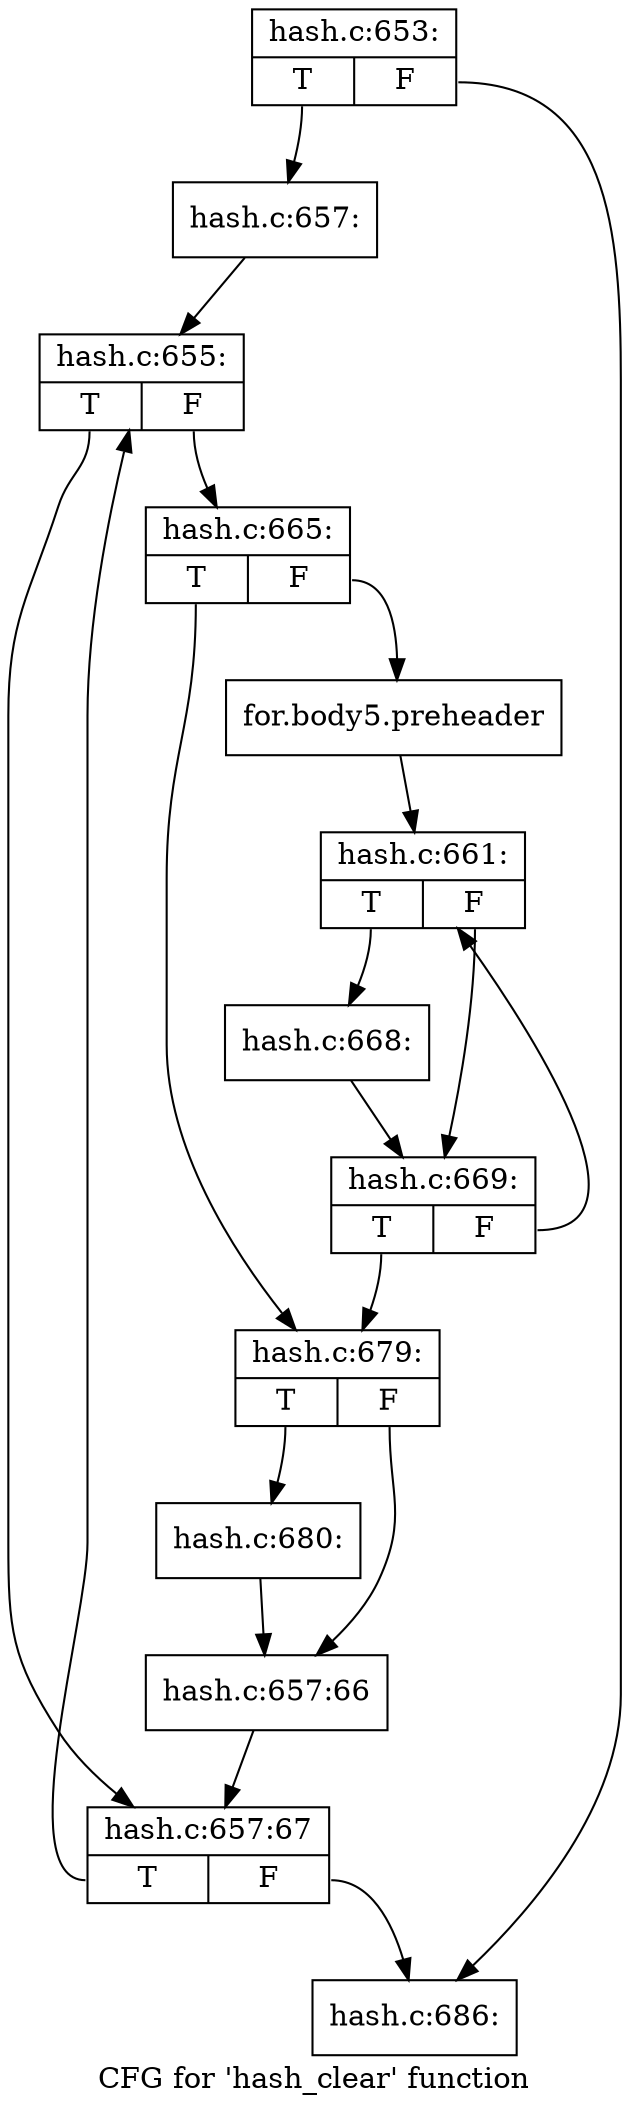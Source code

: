 digraph "CFG for 'hash_clear' function" {
	label="CFG for 'hash_clear' function";

	Node0xdf4a930 [shape=record,label="{hash.c:653:|{<s0>T|<s1>F}}"];
	Node0xdf4a930:s0 -> Node0xe036900;
	Node0xdf4a930:s1 -> Node0xdf5af60;
	Node0xe036900 [shape=record,label="{hash.c:657:}"];
	Node0xe036900 -> Node0xdf576d0;
	Node0xdf576d0 [shape=record,label="{hash.c:655:|{<s0>T|<s1>F}}"];
	Node0xdf576d0:s0 -> Node0xdf57640;
	Node0xdf576d0:s1 -> Node0xdf2f6a0;
	Node0xdf2f6a0 [shape=record,label="{hash.c:665:|{<s0>T|<s1>F}}"];
	Node0xdf2f6a0:s0 -> Node0xdf30360;
	Node0xdf2f6a0:s1 -> Node0xdf887f0;
	Node0xdf887f0 [shape=record,label="{for.body5.preheader}"];
	Node0xdf887f0 -> Node0xdf308c0;
	Node0xdf308c0 [shape=record,label="{hash.c:661:|{<s0>T|<s1>F}}"];
	Node0xdf308c0:s0 -> Node0xdf30c00;
	Node0xdf308c0:s1 -> Node0xdf30c70;
	Node0xdf30c00 [shape=record,label="{hash.c:668:}"];
	Node0xdf30c00 -> Node0xdf30c70;
	Node0xdf30c70 [shape=record,label="{hash.c:669:|{<s0>T|<s1>F}}"];
	Node0xdf30c70:s0 -> Node0xdf30360;
	Node0xdf30c70:s1 -> Node0xdf308c0;
	Node0xdf30360 [shape=record,label="{hash.c:679:|{<s0>T|<s1>F}}"];
	Node0xdf30360:s0 -> Node0xdf62960;
	Node0xdf30360:s1 -> Node0xdf629d0;
	Node0xdf62960 [shape=record,label="{hash.c:680:}"];
	Node0xdf62960 -> Node0xdf629d0;
	Node0xdf629d0 [shape=record,label="{hash.c:657:66}"];
	Node0xdf629d0 -> Node0xdf57640;
	Node0xdf57640 [shape=record,label="{hash.c:657:67|{<s0>T|<s1>F}}"];
	Node0xdf57640:s0 -> Node0xdf576d0;
	Node0xdf57640:s1 -> Node0xdf5af60;
	Node0xdf5af60 [shape=record,label="{hash.c:686:}"];
}

